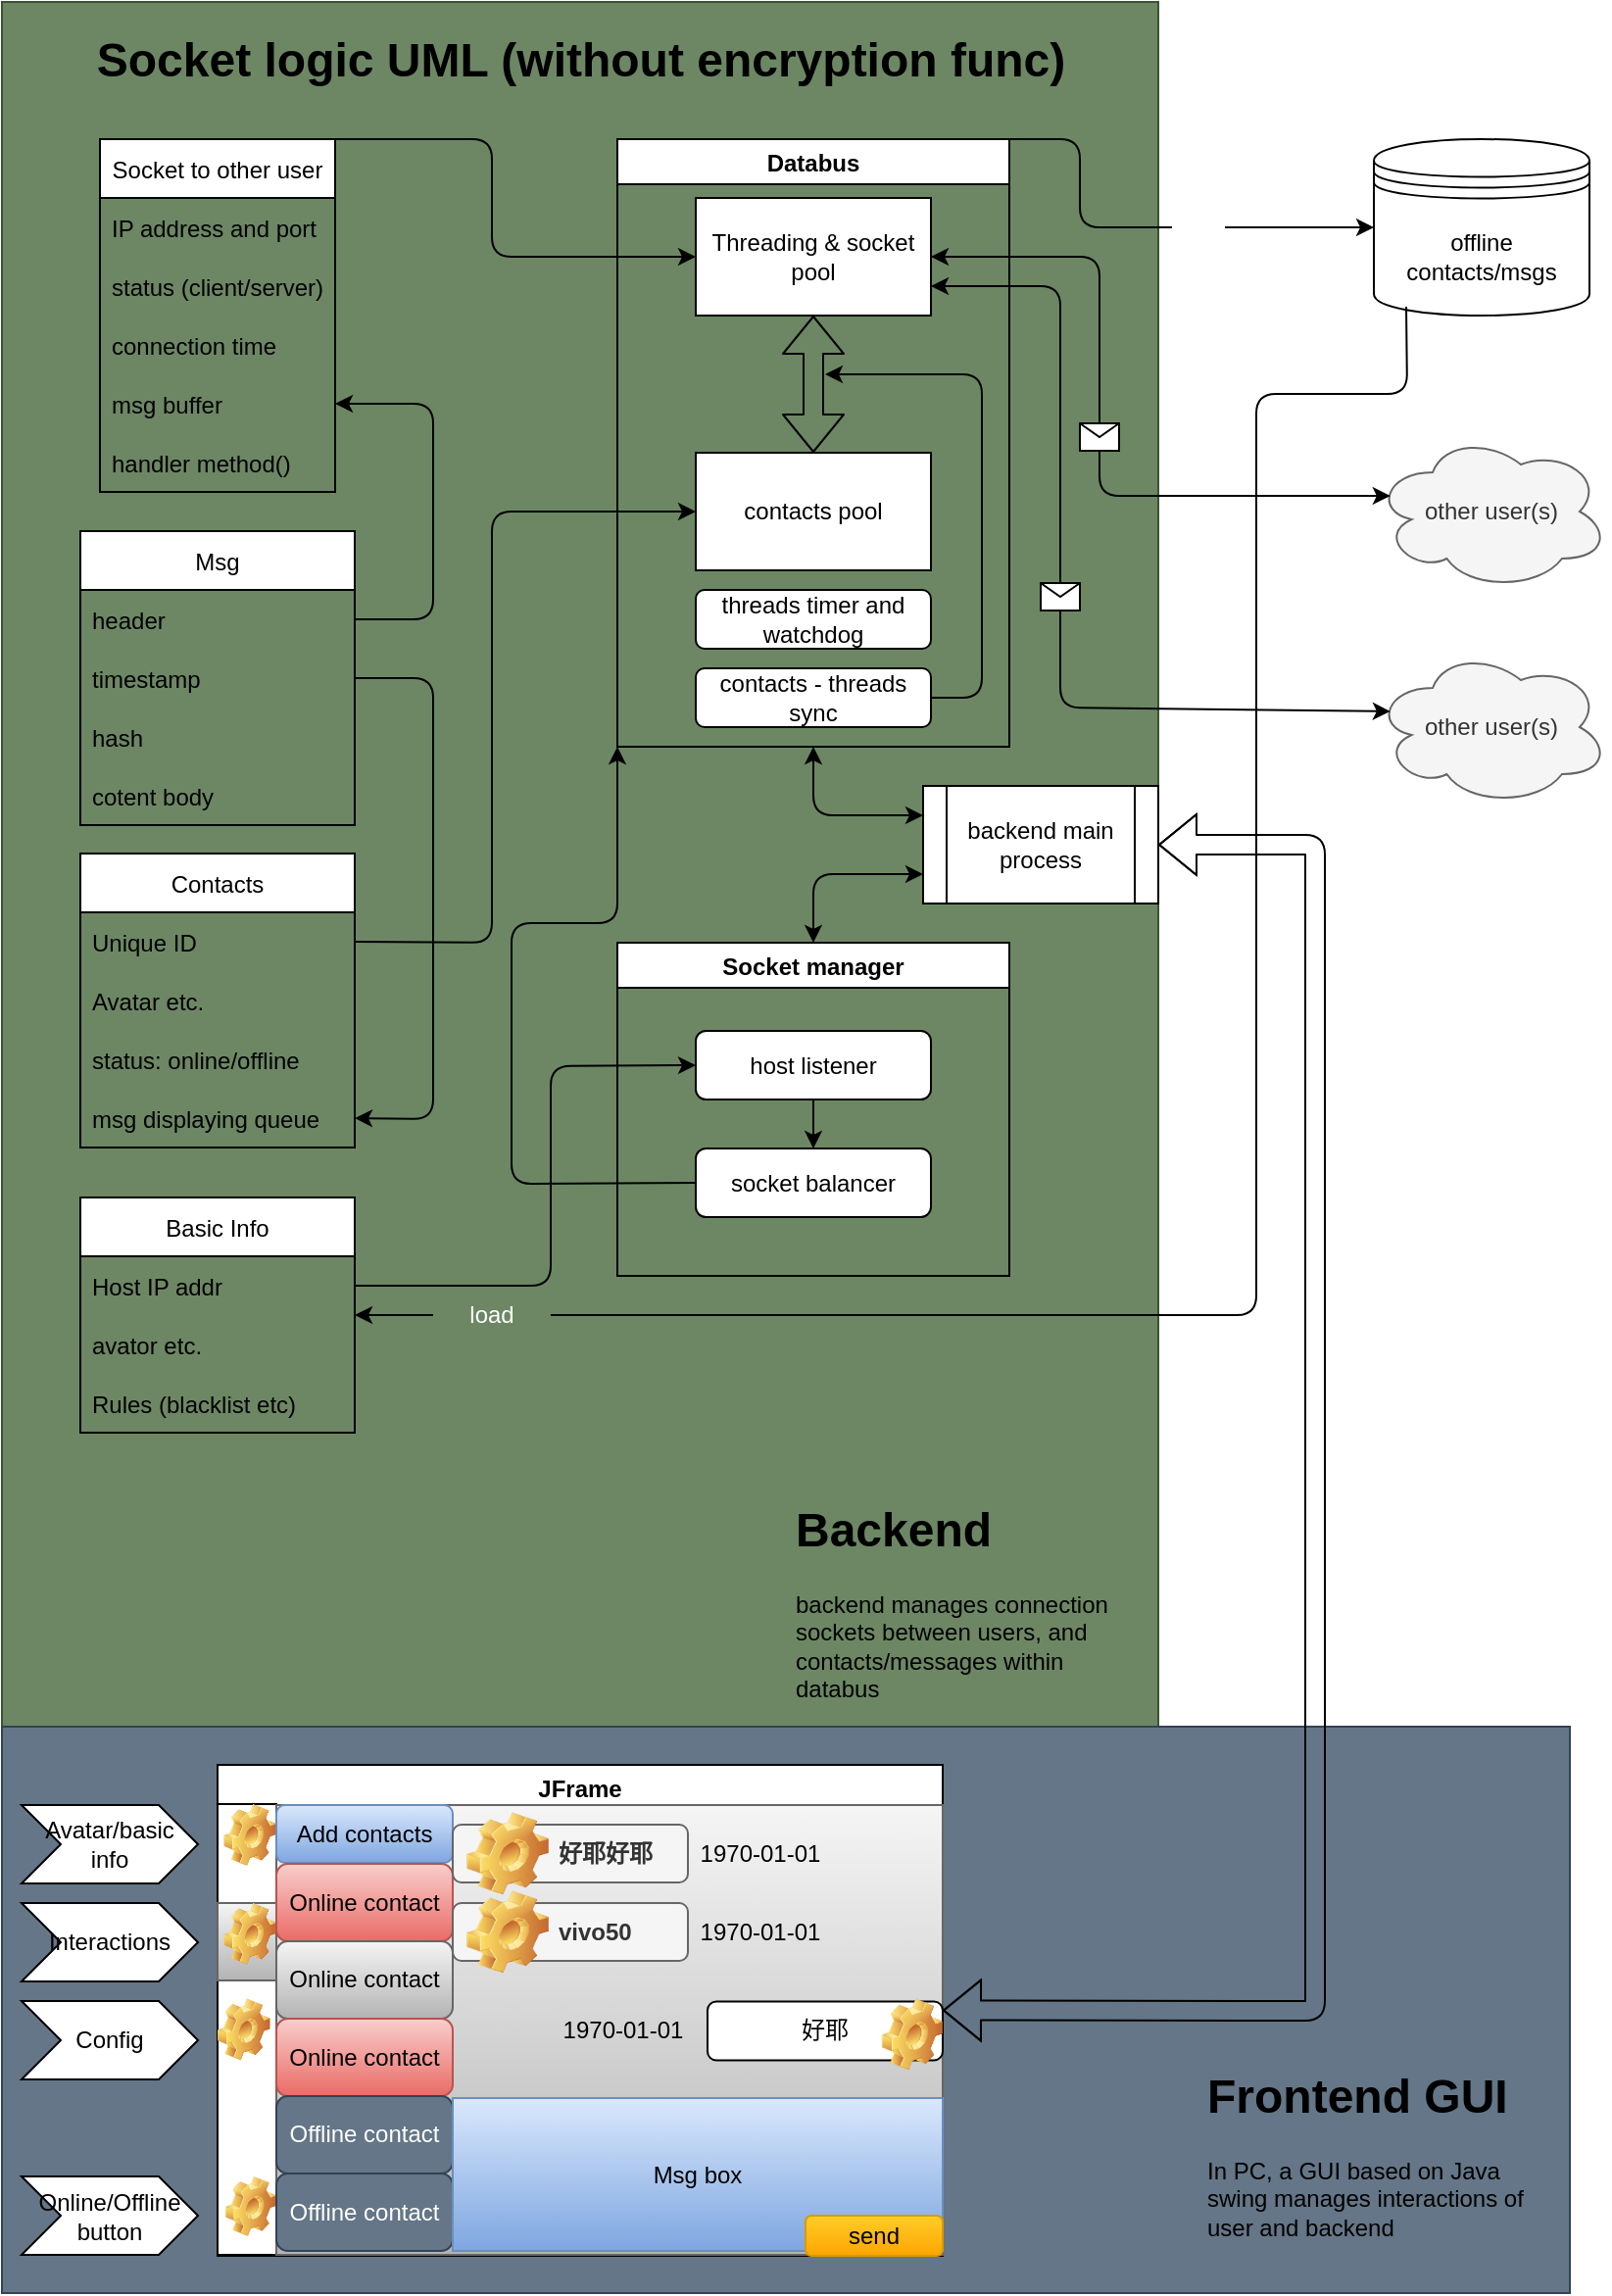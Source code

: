 <mxfile>
    <diagram id="zJWIFIRd1h9pk51CoWiS" name="Socket UML">
        <mxGraphModel dx="1026" dy="747" grid="1" gridSize="10" guides="1" tooltips="1" connect="1" arrows="1" fold="1" page="1" pageScale="1" pageWidth="827" pageHeight="1169" math="0" shadow="0">
            <root>
                <mxCell id="0"/>
                <mxCell id="1" parent="0"/>
                <mxCell id="47" value="" style="rounded=0;whiteSpace=wrap;html=1;fillColor=#6d8764;strokeColor=#3A5431;fontColor=#ffffff;" vertex="1" parent="1">
                    <mxGeometry width="590" height="880" as="geometry"/>
                </mxCell>
                <mxCell id="8" value="Databus" style="swimlane;" vertex="1" parent="1">
                    <mxGeometry x="314" y="70" width="200" height="310" as="geometry"/>
                </mxCell>
                <mxCell id="10" value="Threading &amp;amp; socket pool" style="whiteSpace=wrap;html=1;" vertex="1" parent="8">
                    <mxGeometry x="40" y="30" width="120" height="60" as="geometry"/>
                </mxCell>
                <mxCell id="31" value="contacts pool" style="rounded=0;whiteSpace=wrap;html=1;" vertex="1" parent="8">
                    <mxGeometry x="40" y="160" width="120" height="60" as="geometry"/>
                </mxCell>
                <mxCell id="44" value="threads timer and watchdog" style="rounded=1;whiteSpace=wrap;html=1;" vertex="1" parent="8">
                    <mxGeometry x="40" y="230" width="120" height="30" as="geometry"/>
                </mxCell>
                <mxCell id="45" value="contacts - threads sync" style="rounded=1;whiteSpace=wrap;html=1;" vertex="1" parent="8">
                    <mxGeometry x="40" y="270" width="120" height="30" as="geometry"/>
                </mxCell>
                <mxCell id="125" value="" style="shape=flexArrow;endArrow=classic;startArrow=classic;html=1;fontColor=#FFFFFF;entryX=0.5;entryY=1;entryDx=0;entryDy=0;exitX=0.5;exitY=0;exitDx=0;exitDy=0;" edge="1" parent="8" source="31" target="10">
                    <mxGeometry width="100" height="100" relative="1" as="geometry">
                        <mxPoint x="46" y="190" as="sourcePoint"/>
                        <mxPoint x="146" y="90" as="targetPoint"/>
                    </mxGeometry>
                </mxCell>
                <mxCell id="118" style="edgeStyle=none;html=1;exitX=1;exitY=0;exitDx=0;exitDy=0;entryX=0;entryY=0.5;entryDx=0;entryDy=0;fontColor=#FFFFFF;" edge="1" parent="1" source="11" target="10">
                    <mxGeometry relative="1" as="geometry">
                        <Array as="points">
                            <mxPoint x="250" y="70"/>
                            <mxPoint x="250" y="130"/>
                        </Array>
                    </mxGeometry>
                </mxCell>
                <mxCell id="11" value="Socket to other user" style="swimlane;fontStyle=0;childLayout=stackLayout;horizontal=1;startSize=30;horizontalStack=0;resizeParent=1;resizeParentMax=0;resizeLast=0;collapsible=1;marginBottom=0;" vertex="1" parent="1">
                    <mxGeometry x="50" y="70" width="120" height="180" as="geometry"/>
                </mxCell>
                <mxCell id="12" value="IP address and port" style="text;strokeColor=none;fillColor=none;align=left;verticalAlign=middle;spacingLeft=4;spacingRight=4;overflow=hidden;points=[[0,0.5],[1,0.5]];portConstraint=eastwest;rotatable=0;" vertex="1" parent="11">
                    <mxGeometry y="30" width="120" height="30" as="geometry"/>
                </mxCell>
                <mxCell id="13" value="status (client/server)" style="text;strokeColor=none;fillColor=none;align=left;verticalAlign=middle;spacingLeft=4;spacingRight=4;overflow=hidden;points=[[0,0.5],[1,0.5]];portConstraint=eastwest;rotatable=0;" vertex="1" parent="11">
                    <mxGeometry y="60" width="120" height="30" as="geometry"/>
                </mxCell>
                <mxCell id="14" value="connection time" style="text;strokeColor=none;fillColor=none;align=left;verticalAlign=middle;spacingLeft=4;spacingRight=4;overflow=hidden;points=[[0,0.5],[1,0.5]];portConstraint=eastwest;rotatable=0;" vertex="1" parent="11">
                    <mxGeometry y="90" width="120" height="30" as="geometry"/>
                </mxCell>
                <mxCell id="111" style="edgeStyle=none;html=1;entryX=0.583;entryY=0;entryDx=0;entryDy=0;entryPerimeter=0;fontColor=#000000;" edge="1" parent="11" source="17" target="18">
                    <mxGeometry relative="1" as="geometry"/>
                </mxCell>
                <mxCell id="17" value="msg buffer" style="text;strokeColor=none;fillColor=none;align=left;verticalAlign=middle;spacingLeft=4;spacingRight=4;overflow=hidden;points=[[0,0.5],[1,0.5]];portConstraint=eastwest;rotatable=0;" vertex="1" parent="11">
                    <mxGeometry y="120" width="120" height="30" as="geometry"/>
                </mxCell>
                <mxCell id="18" value="handler method()" style="text;strokeColor=none;fillColor=none;align=left;verticalAlign=middle;spacingLeft=4;spacingRight=4;overflow=hidden;points=[[0,0.5],[1,0.5]];portConstraint=eastwest;rotatable=0;" vertex="1" parent="11">
                    <mxGeometry y="150" width="120" height="30" as="geometry"/>
                </mxCell>
                <mxCell id="112" style="edgeStyle=none;html=1;exitX=1;exitY=0.5;exitDx=0;exitDy=0;fontColor=#000000;" edge="1" parent="1" source="20" target="17">
                    <mxGeometry relative="1" as="geometry">
                        <Array as="points">
                            <mxPoint x="220" y="315"/>
                            <mxPoint x="220" y="205"/>
                        </Array>
                    </mxGeometry>
                </mxCell>
                <mxCell id="113" style="edgeStyle=none;html=1;exitX=1;exitY=0.5;exitDx=0;exitDy=0;entryX=1;entryY=0.5;entryDx=0;entryDy=0;fontColor=#000000;" edge="1" parent="1" source="21" target="28">
                    <mxGeometry relative="1" as="geometry">
                        <Array as="points">
                            <mxPoint x="220" y="345"/>
                            <mxPoint x="220" y="570"/>
                        </Array>
                    </mxGeometry>
                </mxCell>
                <mxCell id="19" value="Msg" style="swimlane;fontStyle=0;childLayout=stackLayout;horizontal=1;startSize=30;horizontalStack=0;resizeParent=1;resizeParentMax=0;resizeLast=0;collapsible=1;marginBottom=0;" vertex="1" parent="1">
                    <mxGeometry x="40" y="270" width="140" height="150" as="geometry"/>
                </mxCell>
                <mxCell id="20" value="header" style="text;strokeColor=none;fillColor=none;align=left;verticalAlign=middle;spacingLeft=4;spacingRight=4;overflow=hidden;points=[[0,0.5],[1,0.5]];portConstraint=eastwest;rotatable=0;" vertex="1" parent="19">
                    <mxGeometry y="30" width="140" height="30" as="geometry"/>
                </mxCell>
                <mxCell id="21" value="timestamp" style="text;strokeColor=none;fillColor=none;align=left;verticalAlign=middle;spacingLeft=4;spacingRight=4;overflow=hidden;points=[[0,0.5],[1,0.5]];portConstraint=eastwest;rotatable=0;" vertex="1" parent="19">
                    <mxGeometry y="60" width="140" height="30" as="geometry"/>
                </mxCell>
                <mxCell id="22" value="hash" style="text;strokeColor=none;fillColor=none;align=left;verticalAlign=middle;spacingLeft=4;spacingRight=4;overflow=hidden;points=[[0,0.5],[1,0.5]];portConstraint=eastwest;rotatable=0;" vertex="1" parent="19">
                    <mxGeometry y="90" width="140" height="30" as="geometry"/>
                </mxCell>
                <mxCell id="23" value="cotent body" style="text;strokeColor=none;fillColor=none;align=left;verticalAlign=middle;spacingLeft=4;spacingRight=4;overflow=hidden;points=[[0,0.5],[1,0.5]];portConstraint=eastwest;rotatable=0;" vertex="1" parent="19">
                    <mxGeometry y="120" width="140" height="30" as="geometry"/>
                </mxCell>
                <mxCell id="119" style="edgeStyle=none;html=1;exitX=1;exitY=0.5;exitDx=0;exitDy=0;entryX=0;entryY=0.5;entryDx=0;entryDy=0;fontColor=#FFFFFF;" edge="1" parent="1" source="25" target="31">
                    <mxGeometry relative="1" as="geometry">
                        <Array as="points">
                            <mxPoint x="250" y="480"/>
                            <mxPoint x="250" y="260"/>
                        </Array>
                    </mxGeometry>
                </mxCell>
                <mxCell id="24" value="Contacts" style="swimlane;fontStyle=0;childLayout=stackLayout;horizontal=1;startSize=30;horizontalStack=0;resizeParent=1;resizeParentMax=0;resizeLast=0;collapsible=1;marginBottom=0;" vertex="1" parent="1">
                    <mxGeometry x="40" y="434.5" width="140" height="150" as="geometry"/>
                </mxCell>
                <mxCell id="25" value="Unique ID" style="text;strokeColor=none;fillColor=none;align=left;verticalAlign=middle;spacingLeft=4;spacingRight=4;overflow=hidden;points=[[0,0.5],[1,0.5]];portConstraint=eastwest;rotatable=0;" vertex="1" parent="24">
                    <mxGeometry y="30" width="140" height="30" as="geometry"/>
                </mxCell>
                <mxCell id="26" value="Avatar etc." style="text;strokeColor=none;fillColor=none;align=left;verticalAlign=middle;spacingLeft=4;spacingRight=4;overflow=hidden;points=[[0,0.5],[1,0.5]];portConstraint=eastwest;rotatable=0;" vertex="1" parent="24">
                    <mxGeometry y="60" width="140" height="30" as="geometry"/>
                </mxCell>
                <mxCell id="27" value="status: online/offline" style="text;strokeColor=none;fillColor=none;align=left;verticalAlign=middle;spacingLeft=4;spacingRight=4;overflow=hidden;points=[[0,0.5],[1,0.5]];portConstraint=eastwest;rotatable=0;" vertex="1" parent="24">
                    <mxGeometry y="90" width="140" height="30" as="geometry"/>
                </mxCell>
                <mxCell id="28" value="msg displaying queue" style="text;strokeColor=none;fillColor=none;align=left;verticalAlign=middle;spacingLeft=4;spacingRight=4;overflow=hidden;points=[[0,0.5],[1,0.5]];portConstraint=eastwest;rotatable=0;" vertex="1" parent="24">
                    <mxGeometry y="120" width="140" height="30" as="geometry"/>
                </mxCell>
                <mxCell id="114" style="edgeStyle=none;html=1;exitX=0;exitY=0.5;exitDx=0;exitDy=0;fontColor=#000000;startArrow=none;" edge="1" parent="1" source="115" target="34">
                    <mxGeometry relative="1" as="geometry">
                        <Array as="points"/>
                    </mxGeometry>
                </mxCell>
                <mxCell id="29" value="offline contacts/msgs" style="shape=datastore;whiteSpace=wrap;html=1;" vertex="1" parent="1">
                    <mxGeometry x="700" y="70" width="110" height="90" as="geometry"/>
                </mxCell>
                <mxCell id="33" value="Socket manager" style="swimlane;" vertex="1" parent="1">
                    <mxGeometry x="314" y="480" width="200" height="170" as="geometry"/>
                </mxCell>
                <mxCell id="122" style="edgeStyle=none;html=1;exitX=0.5;exitY=1;exitDx=0;exitDy=0;entryX=0.5;entryY=0;entryDx=0;entryDy=0;fontColor=#FFFFFF;" edge="1" parent="33" source="41" target="43">
                    <mxGeometry relative="1" as="geometry"/>
                </mxCell>
                <mxCell id="41" value="host listener" style="rounded=1;whiteSpace=wrap;html=1;" vertex="1" parent="33">
                    <mxGeometry x="40" y="45" width="120" height="35" as="geometry"/>
                </mxCell>
                <mxCell id="43" value="socket balancer" style="rounded=1;whiteSpace=wrap;html=1;" vertex="1" parent="33">
                    <mxGeometry x="40" y="105" width="120" height="35" as="geometry"/>
                </mxCell>
                <mxCell id="34" value="Basic Info" style="swimlane;fontStyle=0;childLayout=stackLayout;horizontal=1;startSize=30;horizontalStack=0;resizeParent=1;resizeParentMax=0;resizeLast=0;collapsible=1;marginBottom=0;" vertex="1" parent="1">
                    <mxGeometry x="40" y="610" width="140" height="120" as="geometry"/>
                </mxCell>
                <mxCell id="35" value="Host IP addr" style="text;strokeColor=none;fillColor=none;align=left;verticalAlign=middle;spacingLeft=4;spacingRight=4;overflow=hidden;points=[[0,0.5],[1,0.5]];portConstraint=eastwest;rotatable=0;" vertex="1" parent="34">
                    <mxGeometry y="30" width="140" height="30" as="geometry"/>
                </mxCell>
                <mxCell id="36" value="avator etc." style="text;strokeColor=none;fillColor=none;align=left;verticalAlign=middle;spacingLeft=4;spacingRight=4;overflow=hidden;points=[[0,0.5],[1,0.5]];portConstraint=eastwest;rotatable=0;" vertex="1" parent="34">
                    <mxGeometry y="60" width="140" height="30" as="geometry"/>
                </mxCell>
                <mxCell id="37" value="Rules (blacklist etc)" style="text;strokeColor=none;fillColor=none;align=left;verticalAlign=middle;spacingLeft=4;spacingRight=4;overflow=hidden;points=[[0,0.5],[1,0.5]];portConstraint=eastwest;rotatable=0;" vertex="1" parent="34">
                    <mxGeometry y="90" width="140" height="30" as="geometry"/>
                </mxCell>
                <mxCell id="39" value="other user(s)" style="ellipse;shape=cloud;whiteSpace=wrap;html=1;fillColor=#f5f5f5;strokeColor=#666666;fontColor=#333333;" vertex="1" parent="1">
                    <mxGeometry x="700" y="220" width="120" height="80" as="geometry"/>
                </mxCell>
                <mxCell id="40" value="other user(s)" style="ellipse;shape=cloud;whiteSpace=wrap;html=1;fillColor=#f5f5f5;fontColor=#333333;strokeColor=#666666;" vertex="1" parent="1">
                    <mxGeometry x="700" y="330" width="120" height="80" as="geometry"/>
                </mxCell>
                <mxCell id="42" value="backend main process" style="shape=process;whiteSpace=wrap;html=1;backgroundOutline=1;" vertex="1" parent="1">
                    <mxGeometry x="470" y="400" width="120" height="60" as="geometry"/>
                </mxCell>
                <mxCell id="46" value="Socket logic UML (without encryption func)" style="text;strokeColor=none;fillColor=none;html=1;fontSize=24;fontStyle=1;verticalAlign=middle;align=center;" vertex="1" parent="1">
                    <mxGeometry x="245" y="10" width="100" height="40" as="geometry"/>
                </mxCell>
                <mxCell id="49" value="&lt;h1&gt;Backend&lt;/h1&gt;&lt;p&gt;backend manages connection sockets between users, and contacts/messages within databus&lt;/p&gt;" style="text;html=1;strokeColor=none;fillColor=none;spacing=5;spacingTop=-20;whiteSpace=wrap;overflow=hidden;rounded=0;" vertex="1" parent="1">
                    <mxGeometry x="400" y="760" width="190" height="120" as="geometry"/>
                </mxCell>
                <mxCell id="51" value="" style="rounded=0;whiteSpace=wrap;html=1;fillColor=#647687;fontColor=#ffffff;strokeColor=#314354;" vertex="1" parent="1">
                    <mxGeometry y="880" width="800" height="289" as="geometry"/>
                </mxCell>
                <mxCell id="52" value="&lt;h1&gt;Frontend GUI&lt;/h1&gt;&lt;p&gt;In PC, a GUI based on Java swing manages interactions of user and backend&lt;/p&gt;" style="text;html=1;strokeColor=none;fillColor=none;spacing=5;spacingTop=-20;whiteSpace=wrap;overflow=hidden;rounded=0;" vertex="1" parent="1">
                    <mxGeometry x="610" y="1049" width="190" height="120" as="geometry"/>
                </mxCell>
                <mxCell id="53" value="JFrame" style="swimlane;" vertex="1" parent="1">
                    <mxGeometry x="110" y="899.5" width="370" height="250.5" as="geometry"/>
                </mxCell>
                <mxCell id="56" value="" style="rounded=0;whiteSpace=wrap;html=1;" vertex="1" parent="53">
                    <mxGeometry y="20" width="30" height="230" as="geometry"/>
                </mxCell>
                <mxCell id="55" value="" style="shape=image;html=1;verticalLabelPosition=bottom;verticalAlign=top;imageAspect=1;aspect=fixed;image=img/clipart/Gear_128x128.png" vertex="1" parent="53">
                    <mxGeometry x="3.15" y="20" width="26.85" height="31.5" as="geometry"/>
                </mxCell>
                <mxCell id="65" value="" style="rounded=0;whiteSpace=wrap;html=1;fillColor=#f5f5f5;gradientColor=#b3b3b3;strokeColor=#666666;" vertex="1" parent="53">
                    <mxGeometry y="70.5" width="30" height="39.5" as="geometry"/>
                </mxCell>
                <mxCell id="58" value="" style="shape=image;html=1;verticalLabelPosition=bottom;verticalAlign=top;imageAspect=1;aspect=fixed;image=img/clipart/Gear_128x128.png" vertex="1" parent="53">
                    <mxGeometry x="3.15" y="70.5" width="26.85" height="31.5" as="geometry"/>
                </mxCell>
                <mxCell id="59" value="" style="shape=image;html=1;verticalLabelPosition=bottom;verticalAlign=top;imageAspect=1;aspect=fixed;image=img/clipart/Gear_128x128.png" vertex="1" parent="53">
                    <mxGeometry y="119.25" width="26.85" height="31.5" as="geometry"/>
                </mxCell>
                <mxCell id="63" value="" style="shape=image;html=1;verticalLabelPosition=bottom;verticalAlign=top;imageAspect=1;aspect=fixed;image=img/clipart/Gear_128x128.png" vertex="1" parent="53">
                    <mxGeometry x="4" y="210" width="26" height="30.5" as="geometry"/>
                </mxCell>
                <mxCell id="66" value="" style="rounded=0;whiteSpace=wrap;html=1;fillColor=#f5f5f5;gradientColor=#b3b3b3;strokeColor=#666666;" vertex="1" parent="53">
                    <mxGeometry x="30" y="20.5" width="340" height="229.5" as="geometry"/>
                </mxCell>
                <mxCell id="67" value="Add contacts" style="rounded=1;whiteSpace=wrap;html=1;fillColor=#dae8fc;gradientColor=#7ea6e0;strokeColor=#6c8ebf;" vertex="1" parent="53">
                    <mxGeometry x="30" y="20.5" width="90" height="29.5" as="geometry"/>
                </mxCell>
                <mxCell id="94" value="Online contact" style="rounded=1;whiteSpace=wrap;html=1;fillColor=#f8cecc;gradientColor=#ea6b66;strokeColor=#b85450;" vertex="1" parent="53">
                    <mxGeometry x="30" y="50.5" width="90" height="39.5" as="geometry"/>
                </mxCell>
                <mxCell id="95" value="Online contact" style="rounded=1;whiteSpace=wrap;html=1;fillColor=#f5f5f5;gradientColor=#b3b3b3;strokeColor=#666666;" vertex="1" parent="53">
                    <mxGeometry x="30" y="90" width="90" height="39.5" as="geometry"/>
                </mxCell>
                <mxCell id="96" value="Online contact" style="rounded=1;whiteSpace=wrap;html=1;fillColor=#f8cecc;gradientColor=#ea6b66;strokeColor=#b85450;" vertex="1" parent="53">
                    <mxGeometry x="30" y="129.5" width="90" height="39.5" as="geometry"/>
                </mxCell>
                <mxCell id="97" value="Offline contact" style="rounded=1;whiteSpace=wrap;html=1;fillColor=#647687;strokeColor=#314354;fontColor=#ffffff;" vertex="1" parent="53">
                    <mxGeometry x="30" y="169" width="90" height="39.5" as="geometry"/>
                </mxCell>
                <mxCell id="98" value="Offline contact" style="rounded=1;whiteSpace=wrap;html=1;fillColor=#647687;strokeColor=#314354;fontColor=#ffffff;" vertex="1" parent="53">
                    <mxGeometry x="30" y="208.5" width="90" height="39.5" as="geometry"/>
                </mxCell>
                <mxCell id="99" value="Msg box" style="rounded=0;whiteSpace=wrap;html=1;fillColor=#dae8fc;gradientColor=#7ea6e0;strokeColor=#6c8ebf;" vertex="1" parent="53">
                    <mxGeometry x="120" y="170" width="250" height="78" as="geometry"/>
                </mxCell>
                <mxCell id="100" value="send" style="rounded=1;whiteSpace=wrap;html=1;fillColor=#ffcd28;gradientColor=#ffa500;strokeColor=#d79b00;" vertex="1" parent="53">
                    <mxGeometry x="300" y="230" width="70" height="20.5" as="geometry"/>
                </mxCell>
                <mxCell id="101" value="好耶好耶" style="label;whiteSpace=wrap;html=1;image=img/clipart/Gear_128x128.png;fillColor=#f5f5f5;strokeColor=#666666;fontColor=#333333;" vertex="1" parent="53">
                    <mxGeometry x="120" y="30.5" width="120" height="29.5" as="geometry"/>
                </mxCell>
                <mxCell id="102" value="vivo50" style="label;whiteSpace=wrap;html=1;image=img/clipart/Gear_128x128.png;fillColor=#f5f5f5;strokeColor=#666666;fontColor=#333333;" vertex="1" parent="53">
                    <mxGeometry x="120" y="70.5" width="120" height="29.5" as="geometry"/>
                </mxCell>
                <mxCell id="104" value="好耶" style="rounded=1;whiteSpace=wrap;html=1;" vertex="1" parent="53">
                    <mxGeometry x="250" y="120.75" width="120" height="30" as="geometry"/>
                </mxCell>
                <mxCell id="105" value="" style="shape=image;html=1;verticalLabelPosition=bottom;verticalAlign=top;imageAspect=1;aspect=fixed;image=img/clipart/Gear_128x128.png" vertex="1" parent="53">
                    <mxGeometry x="338.89" y="119.25" width="31.11" height="36.5" as="geometry"/>
                </mxCell>
                <mxCell id="108" value="&lt;font color=&quot;#000000&quot;&gt;1970-01-01&lt;/font&gt;" style="text;html=1;strokeColor=none;fillColor=none;align=center;verticalAlign=middle;whiteSpace=wrap;rounded=0;" vertex="1" parent="53">
                    <mxGeometry x="244" y="30" width="66" height="30" as="geometry"/>
                </mxCell>
                <mxCell id="109" value="&lt;font color=&quot;#000000&quot;&gt;1970-01-01&lt;/font&gt;" style="text;html=1;strokeColor=none;fillColor=none;align=center;verticalAlign=middle;whiteSpace=wrap;rounded=0;" vertex="1" parent="53">
                    <mxGeometry x="244" y="70" width="66" height="30" as="geometry"/>
                </mxCell>
                <mxCell id="110" value="&lt;font color=&quot;#000000&quot;&gt;1970-01-01&lt;/font&gt;" style="text;html=1;strokeColor=none;fillColor=none;align=center;verticalAlign=middle;whiteSpace=wrap;rounded=0;" vertex="1" parent="53">
                    <mxGeometry x="170" y="120" width="74" height="30" as="geometry"/>
                </mxCell>
                <mxCell id="60" value="Avatar/basic info" style="shape=step;perimeter=stepPerimeter;whiteSpace=wrap;html=1;fixedSize=1;" vertex="1" parent="1">
                    <mxGeometry x="10" y="920" width="90" height="40" as="geometry"/>
                </mxCell>
                <mxCell id="61" value="Interactions" style="shape=step;perimeter=stepPerimeter;whiteSpace=wrap;html=1;fixedSize=1;" vertex="1" parent="1">
                    <mxGeometry x="10" y="970" width="90" height="40" as="geometry"/>
                </mxCell>
                <mxCell id="62" value="Config" style="shape=step;perimeter=stepPerimeter;whiteSpace=wrap;html=1;fixedSize=1;" vertex="1" parent="1">
                    <mxGeometry x="10" y="1020" width="90" height="40" as="geometry"/>
                </mxCell>
                <mxCell id="64" value="Online/Offline button" style="shape=step;perimeter=stepPerimeter;whiteSpace=wrap;html=1;fixedSize=1;" vertex="1" parent="1">
                    <mxGeometry x="10" y="1109.5" width="90" height="40" as="geometry"/>
                </mxCell>
                <mxCell id="115" value="&lt;font color=&quot;#ffffff&quot;&gt;load&lt;/font&gt;" style="text;html=1;strokeColor=none;fillColor=none;align=center;verticalAlign=middle;whiteSpace=wrap;rounded=0;fontColor=#000000;" vertex="1" parent="1">
                    <mxGeometry x="220" y="655" width="60" height="30" as="geometry"/>
                </mxCell>
                <mxCell id="116" value="" style="edgeStyle=none;html=1;exitX=0.15;exitY=0.95;exitDx=0;exitDy=0;exitPerimeter=0;fontColor=#000000;endArrow=none;" edge="1" parent="1" source="29" target="115">
                    <mxGeometry relative="1" as="geometry">
                        <mxPoint x="716.5" y="155.5" as="sourcePoint"/>
                        <mxPoint x="180" y="670" as="targetPoint"/>
                        <Array as="points">
                            <mxPoint x="717" y="200"/>
                            <mxPoint x="640" y="200"/>
                            <mxPoint x="640" y="670"/>
                        </Array>
                    </mxGeometry>
                </mxCell>
                <mxCell id="117" style="edgeStyle=none;html=1;exitX=1;exitY=0.5;exitDx=0;exitDy=0;entryX=0;entryY=0.5;entryDx=0;entryDy=0;fontColor=#FFFFFF;" edge="1" parent="1" source="35" target="41">
                    <mxGeometry relative="1" as="geometry">
                        <Array as="points">
                            <mxPoint x="280" y="655"/>
                            <mxPoint x="280" y="543"/>
                        </Array>
                    </mxGeometry>
                </mxCell>
                <mxCell id="123" style="edgeStyle=none;html=1;exitX=0;exitY=0.5;exitDx=0;exitDy=0;entryX=0;entryY=1;entryDx=0;entryDy=0;fontColor=#FFFFFF;" edge="1" parent="1" source="43" target="8">
                    <mxGeometry relative="1" as="geometry">
                        <Array as="points">
                            <mxPoint x="260" y="603"/>
                            <mxPoint x="260" y="470"/>
                            <mxPoint x="314" y="470"/>
                        </Array>
                    </mxGeometry>
                </mxCell>
                <mxCell id="126" style="edgeStyle=none;html=1;exitX=1;exitY=0.5;exitDx=0;exitDy=0;fontColor=#FFFFFF;" edge="1" parent="1" source="45">
                    <mxGeometry relative="1" as="geometry">
                        <mxPoint x="420" y="190" as="targetPoint"/>
                        <Array as="points">
                            <mxPoint x="500" y="355"/>
                            <mxPoint x="500" y="190"/>
                        </Array>
                    </mxGeometry>
                </mxCell>
                <mxCell id="128" value="" style="endArrow=classic;html=1;fontColor=#FFFFFF;exitX=1;exitY=0;exitDx=0;exitDy=0;entryX=0;entryY=0.5;entryDx=0;entryDy=0;" edge="1" parent="1" source="8" target="29">
                    <mxGeometry relative="1" as="geometry">
                        <mxPoint x="560" y="150" as="sourcePoint"/>
                        <mxPoint x="660" y="150" as="targetPoint"/>
                        <Array as="points">
                            <mxPoint x="550" y="70"/>
                            <mxPoint x="550" y="115"/>
                        </Array>
                    </mxGeometry>
                </mxCell>
                <mxCell id="129" value="dump" style="edgeLabel;resizable=0;html=1;align=center;verticalAlign=middle;fontColor=#FFFFFF;" connectable="0" vertex="1" parent="128">
                    <mxGeometry relative="1" as="geometry">
                        <mxPoint x="25" as="offset"/>
                    </mxGeometry>
                </mxCell>
                <mxCell id="132" value="" style="endArrow=classic;startArrow=classic;html=1;fontColor=#FFFFFF;entryX=0;entryY=0.75;entryDx=0;entryDy=0;exitX=0.5;exitY=0;exitDx=0;exitDy=0;" edge="1" parent="1" source="33" target="42">
                    <mxGeometry width="50" height="50" relative="1" as="geometry">
                        <mxPoint x="380" y="480" as="sourcePoint"/>
                        <mxPoint x="430" y="430" as="targetPoint"/>
                        <Array as="points">
                            <mxPoint x="414" y="445"/>
                        </Array>
                    </mxGeometry>
                </mxCell>
                <mxCell id="133" value="" style="endArrow=classic;startArrow=classic;html=1;fontColor=#FFFFFF;entryX=0.5;entryY=1;entryDx=0;entryDy=0;exitX=0;exitY=0.25;exitDx=0;exitDy=0;" edge="1" parent="1" source="42" target="8">
                    <mxGeometry width="50" height="50" relative="1" as="geometry">
                        <mxPoint x="390" y="440" as="sourcePoint"/>
                        <mxPoint x="440" y="390" as="targetPoint"/>
                        <Array as="points">
                            <mxPoint x="414" y="415"/>
                        </Array>
                    </mxGeometry>
                </mxCell>
                <mxCell id="134" value="" style="shape=flexArrow;endArrow=classic;startArrow=classic;html=1;fontColor=#FFFFFF;exitX=1;exitY=0.5;exitDx=0;exitDy=0;entryX=1;entryY=0.5;entryDx=0;entryDy=0;" edge="1" parent="1" source="53" target="42">
                    <mxGeometry width="100" height="100" relative="1" as="geometry">
                        <mxPoint x="620" y="780" as="sourcePoint"/>
                        <mxPoint x="720" y="680" as="targetPoint"/>
                        <Array as="points">
                            <mxPoint x="670" y="1025"/>
                            <mxPoint x="670" y="430"/>
                        </Array>
                    </mxGeometry>
                </mxCell>
                <mxCell id="135" value="" style="endArrow=classic;html=1;fontColor=#FFFFFF;exitX=1;exitY=0.5;exitDx=0;exitDy=0;entryX=0.07;entryY=0.4;entryDx=0;entryDy=0;entryPerimeter=0;startArrow=classic;startFill=1;" edge="1" parent="1" source="10" target="39">
                    <mxGeometry relative="1" as="geometry">
                        <mxPoint x="660" y="320" as="sourcePoint"/>
                        <mxPoint x="760" y="320" as="targetPoint"/>
                        <Array as="points">
                            <mxPoint x="560" y="130"/>
                            <mxPoint x="560" y="252"/>
                        </Array>
                    </mxGeometry>
                </mxCell>
                <mxCell id="136" value="" style="shape=message;html=1;outlineConnect=0;fontColor=#FFFFFF;" vertex="1" parent="135">
                    <mxGeometry width="20" height="14" relative="1" as="geometry">
                        <mxPoint x="-10" y="-7" as="offset"/>
                    </mxGeometry>
                </mxCell>
                <mxCell id="137" value="" style="endArrow=classic;html=1;fontColor=#FFFFFF;exitX=1;exitY=0.75;exitDx=0;exitDy=0;entryX=0.07;entryY=0.4;entryDx=0;entryDy=0;entryPerimeter=0;startArrow=classic;startFill=1;" edge="1" parent="1" source="10" target="40">
                    <mxGeometry relative="1" as="geometry">
                        <mxPoint x="490" y="160" as="sourcePoint"/>
                        <mxPoint x="580" y="160" as="targetPoint"/>
                        <Array as="points">
                            <mxPoint x="540" y="145"/>
                            <mxPoint x="540" y="360"/>
                        </Array>
                    </mxGeometry>
                </mxCell>
                <mxCell id="138" value="" style="shape=message;html=1;outlineConnect=0;fontColor=#FFFFFF;" vertex="1" parent="137">
                    <mxGeometry width="20" height="14" relative="1" as="geometry">
                        <mxPoint x="-10" y="-7" as="offset"/>
                    </mxGeometry>
                </mxCell>
            </root>
        </mxGraphModel>
    </diagram>
</mxfile>